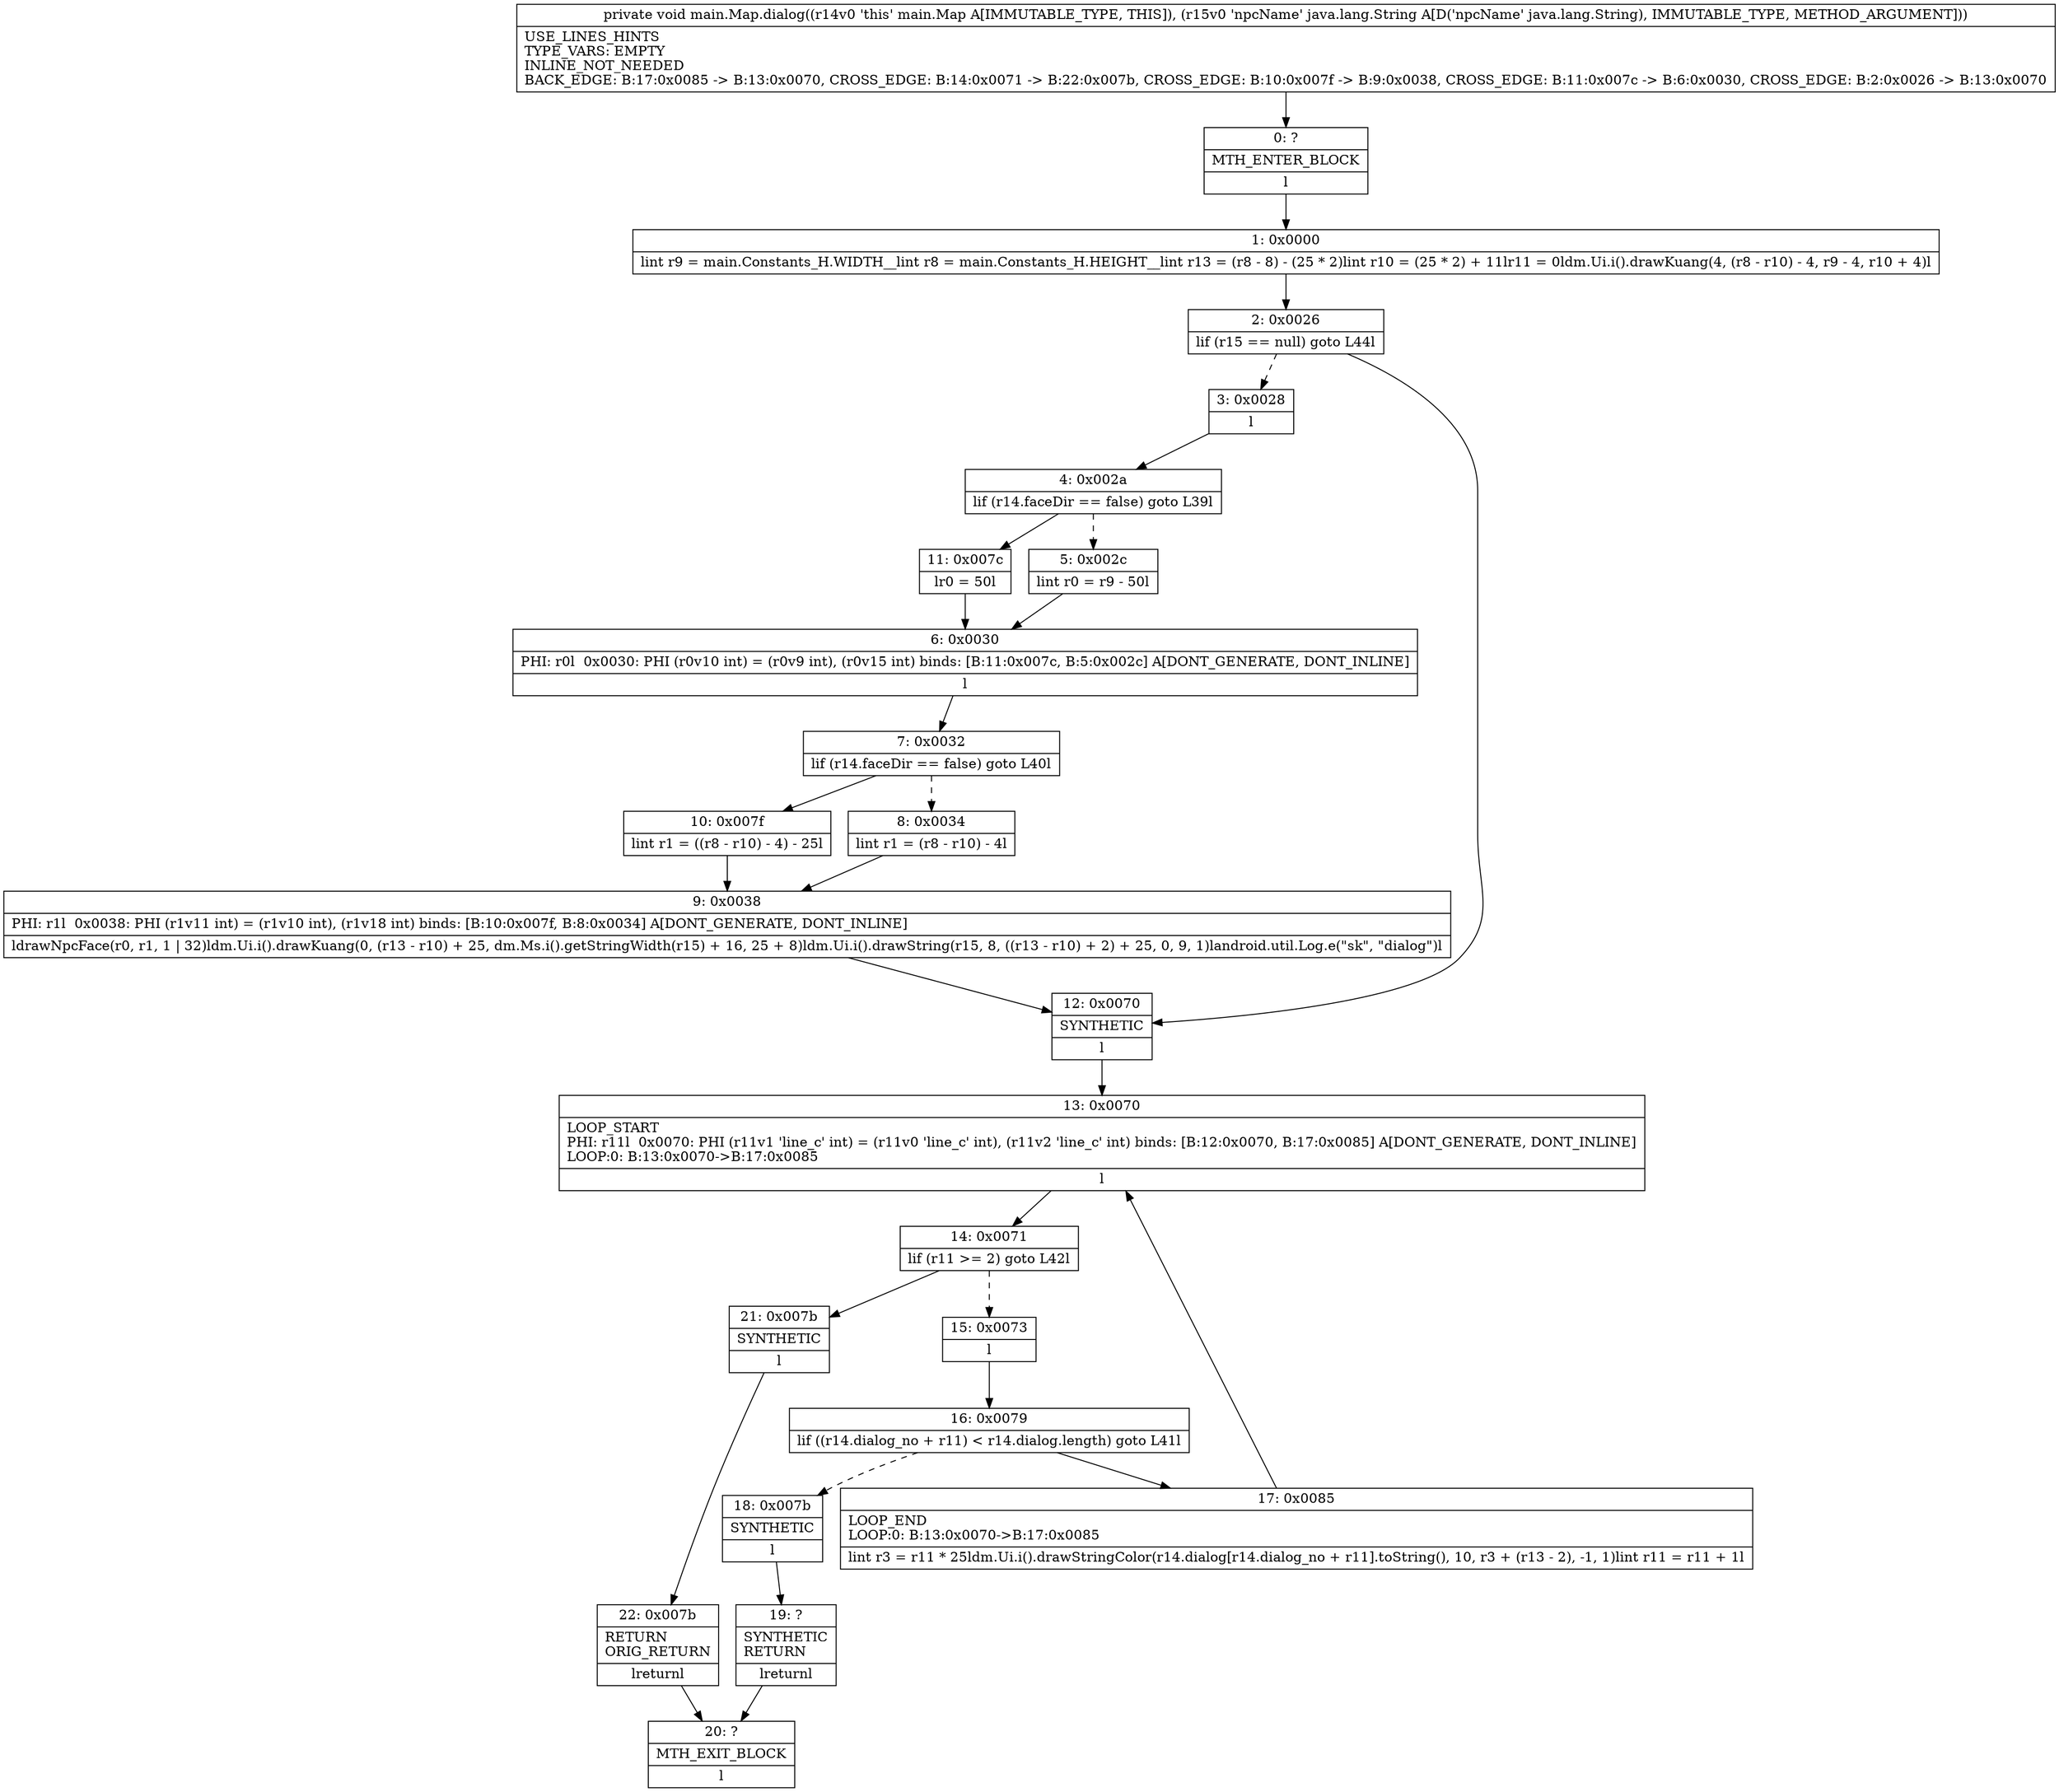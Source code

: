 digraph "CFG formain.Map.dialog(Ljava\/lang\/String;)V" {
Node_0 [shape=record,label="{0\:\ ?|MTH_ENTER_BLOCK\l|l}"];
Node_1 [shape=record,label="{1\:\ 0x0000|lint r9 = main.Constants_H.WIDTH__lint r8 = main.Constants_H.HEIGHT__lint r13 = (r8 \- 8) \- (25 * 2)lint r10 = (25 * 2) + 11lr11 = 0ldm.Ui.i().drawKuang(4, (r8 \- r10) \- 4, r9 \- 4, r10 + 4)l}"];
Node_2 [shape=record,label="{2\:\ 0x0026|lif (r15 == null) goto L44l}"];
Node_3 [shape=record,label="{3\:\ 0x0028|l}"];
Node_4 [shape=record,label="{4\:\ 0x002a|lif (r14.faceDir == false) goto L39l}"];
Node_5 [shape=record,label="{5\:\ 0x002c|lint r0 = r9 \- 50l}"];
Node_6 [shape=record,label="{6\:\ 0x0030|PHI: r0l  0x0030: PHI (r0v10 int) = (r0v9 int), (r0v15 int) binds: [B:11:0x007c, B:5:0x002c] A[DONT_GENERATE, DONT_INLINE]\l|l}"];
Node_7 [shape=record,label="{7\:\ 0x0032|lif (r14.faceDir == false) goto L40l}"];
Node_8 [shape=record,label="{8\:\ 0x0034|lint r1 = (r8 \- r10) \- 4l}"];
Node_9 [shape=record,label="{9\:\ 0x0038|PHI: r1l  0x0038: PHI (r1v11 int) = (r1v10 int), (r1v18 int) binds: [B:10:0x007f, B:8:0x0034] A[DONT_GENERATE, DONT_INLINE]\l|ldrawNpcFace(r0, r1, 1 \| 32)ldm.Ui.i().drawKuang(0, (r13 \- r10) + 25, dm.Ms.i().getStringWidth(r15) + 16, 25 + 8)ldm.Ui.i().drawString(r15, 8, ((r13 \- r10) + 2) + 25, 0, 9, 1)landroid.util.Log.e(\"sk\", \"dialog\")l}"];
Node_10 [shape=record,label="{10\:\ 0x007f|lint r1 = ((r8 \- r10) \- 4) \- 25l}"];
Node_11 [shape=record,label="{11\:\ 0x007c|lr0 = 50l}"];
Node_12 [shape=record,label="{12\:\ 0x0070|SYNTHETIC\l|l}"];
Node_13 [shape=record,label="{13\:\ 0x0070|LOOP_START\lPHI: r11l  0x0070: PHI (r11v1 'line_c' int) = (r11v0 'line_c' int), (r11v2 'line_c' int) binds: [B:12:0x0070, B:17:0x0085] A[DONT_GENERATE, DONT_INLINE]\lLOOP:0: B:13:0x0070\-\>B:17:0x0085\l|l}"];
Node_14 [shape=record,label="{14\:\ 0x0071|lif (r11 \>= 2) goto L42l}"];
Node_15 [shape=record,label="{15\:\ 0x0073|l}"];
Node_16 [shape=record,label="{16\:\ 0x0079|lif ((r14.dialog_no + r11) \< r14.dialog.length) goto L41l}"];
Node_17 [shape=record,label="{17\:\ 0x0085|LOOP_END\lLOOP:0: B:13:0x0070\-\>B:17:0x0085\l|lint r3 = r11 * 25ldm.Ui.i().drawStringColor(r14.dialog[r14.dialog_no + r11].toString(), 10, r3 + (r13 \- 2), \-1, 1)lint r11 = r11 + 1l}"];
Node_18 [shape=record,label="{18\:\ 0x007b|SYNTHETIC\l|l}"];
Node_19 [shape=record,label="{19\:\ ?|SYNTHETIC\lRETURN\l|lreturnl}"];
Node_20 [shape=record,label="{20\:\ ?|MTH_EXIT_BLOCK\l|l}"];
Node_21 [shape=record,label="{21\:\ 0x007b|SYNTHETIC\l|l}"];
Node_22 [shape=record,label="{22\:\ 0x007b|RETURN\lORIG_RETURN\l|lreturnl}"];
MethodNode[shape=record,label="{private void main.Map.dialog((r14v0 'this' main.Map A[IMMUTABLE_TYPE, THIS]), (r15v0 'npcName' java.lang.String A[D('npcName' java.lang.String), IMMUTABLE_TYPE, METHOD_ARGUMENT]))  | USE_LINES_HINTS\lTYPE_VARS: EMPTY\lINLINE_NOT_NEEDED\lBACK_EDGE: B:17:0x0085 \-\> B:13:0x0070, CROSS_EDGE: B:14:0x0071 \-\> B:22:0x007b, CROSS_EDGE: B:10:0x007f \-\> B:9:0x0038, CROSS_EDGE: B:11:0x007c \-\> B:6:0x0030, CROSS_EDGE: B:2:0x0026 \-\> B:13:0x0070\l}"];
MethodNode -> Node_0;
Node_0 -> Node_1;
Node_1 -> Node_2;
Node_2 -> Node_3[style=dashed];
Node_2 -> Node_12;
Node_3 -> Node_4;
Node_4 -> Node_5[style=dashed];
Node_4 -> Node_11;
Node_5 -> Node_6;
Node_6 -> Node_7;
Node_7 -> Node_8[style=dashed];
Node_7 -> Node_10;
Node_8 -> Node_9;
Node_9 -> Node_12;
Node_10 -> Node_9;
Node_11 -> Node_6;
Node_12 -> Node_13;
Node_13 -> Node_14;
Node_14 -> Node_15[style=dashed];
Node_14 -> Node_21;
Node_15 -> Node_16;
Node_16 -> Node_17;
Node_16 -> Node_18[style=dashed];
Node_17 -> Node_13;
Node_18 -> Node_19;
Node_19 -> Node_20;
Node_21 -> Node_22;
Node_22 -> Node_20;
}

